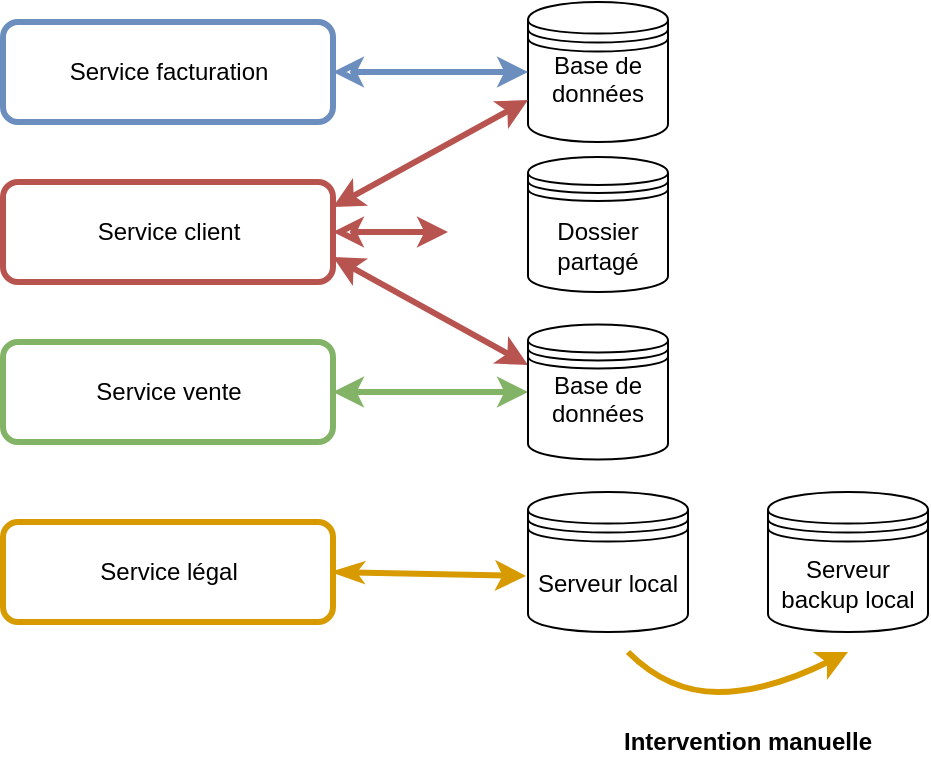 <mxfile version="20.3.0" type="github">
  <diagram id="JNVbgqYIRuARaCZmSSz4" name="Page-1">
    <mxGraphModel dx="1422" dy="724" grid="1" gridSize="10" guides="1" tooltips="1" connect="1" arrows="1" fold="1" page="1" pageScale="1" pageWidth="827" pageHeight="1169" math="0" shadow="0">
      <root>
        <mxCell id="0" />
        <mxCell id="1" parent="0" />
        <mxCell id="7YNZsPMPIIOZVxPNQjGd-8" value="&lt;div align=&quot;center&quot;&gt;Base de données&lt;/div&gt;&lt;div&gt;&lt;br&gt;&lt;/div&gt;" style="shape=datastore;whiteSpace=wrap;html=1;" parent="1" vertex="1">
          <mxGeometry x="280" y="65" width="70" height="70" as="geometry" />
        </mxCell>
        <mxCell id="7YNZsPMPIIOZVxPNQjGd-15" value="Service facturation" style="text;html=1;align=center;verticalAlign=middle;resizable=0;points=[];autosize=1;strokeColor=none;fillColor=none;" parent="1" vertex="1">
          <mxGeometry x="40" y="85" width="120" height="30" as="geometry" />
        </mxCell>
        <mxCell id="7YNZsPMPIIOZVxPNQjGd-16" value="Service client" style="text;html=1;align=center;verticalAlign=middle;resizable=0;points=[];autosize=1;strokeColor=none;fillColor=none;" parent="1" vertex="1">
          <mxGeometry x="50" y="165" width="100" height="30" as="geometry" />
        </mxCell>
        <mxCell id="7YNZsPMPIIOZVxPNQjGd-21" value="Service vente" style="text;html=1;align=center;verticalAlign=middle;resizable=0;points=[];autosize=1;strokeColor=none;fillColor=none;" parent="1" vertex="1">
          <mxGeometry x="50" y="245" width="100" height="30" as="geometry" />
        </mxCell>
        <mxCell id="7YNZsPMPIIOZVxPNQjGd-26" value="Dossier partagé" style="shape=datastore;whiteSpace=wrap;html=1;" parent="1" vertex="1">
          <mxGeometry x="280" y="142.5" width="70" height="67.5" as="geometry" />
        </mxCell>
        <mxCell id="7YNZsPMPIIOZVxPNQjGd-27" value="&lt;div&gt;Service légal&lt;/div&gt;" style="text;html=1;align=center;verticalAlign=middle;resizable=0;points=[];autosize=1;strokeColor=none;fillColor=none;" parent="1" vertex="1">
          <mxGeometry x="55" y="335" width="90" height="30" as="geometry" />
        </mxCell>
        <mxCell id="7YNZsPMPIIOZVxPNQjGd-30" value="" style="rounded=1;whiteSpace=wrap;html=1;fontFamily=Helvetica;fontSize=12;strokeWidth=3;fillColor=none;strokeColor=#6c8ebf;gradientColor=default;" parent="1" vertex="1">
          <mxGeometry x="17.5" y="75" width="165" height="50" as="geometry" />
        </mxCell>
        <mxCell id="7YNZsPMPIIOZVxPNQjGd-31" value="" style="endArrow=classic;html=1;rounded=0;fontFamily=Helvetica;fontSize=12;exitX=1;exitY=0.5;exitDx=0;exitDy=0;fillColor=#dae8fc;strokeColor=#6c8ebf;strokeWidth=3;startArrow=classic;startFill=0;" parent="1" source="7YNZsPMPIIOZVxPNQjGd-30" edge="1">
          <mxGeometry width="50" height="50" relative="1" as="geometry">
            <mxPoint x="222.5" y="99.5" as="sourcePoint" />
            <mxPoint x="280" y="100" as="targetPoint" />
          </mxGeometry>
        </mxCell>
        <mxCell id="7YNZsPMPIIOZVxPNQjGd-34" value="" style="rounded=1;whiteSpace=wrap;html=1;fontFamily=Helvetica;fontSize=12;strokeWidth=3;fillColor=none;strokeColor=#b85450;" parent="1" vertex="1">
          <mxGeometry x="17.5" y="155" width="165" height="50" as="geometry" />
        </mxCell>
        <mxCell id="7YNZsPMPIIOZVxPNQjGd-35" value="" style="endArrow=classic;html=1;rounded=0;fontFamily=Helvetica;fontSize=12;exitX=1;exitY=0.5;exitDx=0;exitDy=0;fillColor=#f8cecc;strokeColor=#b85450;strokeWidth=3;startArrow=classic;startFill=0;" parent="1" source="7YNZsPMPIIOZVxPNQjGd-34" edge="1">
          <mxGeometry width="50" height="50" relative="1" as="geometry">
            <mxPoint x="210" y="180" as="sourcePoint" />
            <mxPoint x="240" y="180" as="targetPoint" />
          </mxGeometry>
        </mxCell>
        <mxCell id="7YNZsPMPIIOZVxPNQjGd-38" value="" style="endArrow=classic;html=1;rounded=0;fontFamily=Helvetica;fontSize=12;fillColor=#f8cecc;strokeColor=#b85450;strokeWidth=3;exitX=1;exitY=0.25;exitDx=0;exitDy=0;startArrow=classic;startFill=1;entryX=0;entryY=0.7;entryDx=0;entryDy=0;" parent="1" source="7YNZsPMPIIOZVxPNQjGd-34" edge="1" target="7YNZsPMPIIOZVxPNQjGd-8">
          <mxGeometry width="50" height="50" relative="1" as="geometry">
            <mxPoint x="190" y="170" as="sourcePoint" />
            <mxPoint x="240" y="120" as="targetPoint" />
          </mxGeometry>
        </mxCell>
        <mxCell id="7YNZsPMPIIOZVxPNQjGd-39" value="" style="rounded=1;whiteSpace=wrap;html=1;fontFamily=Helvetica;fontSize=12;strokeWidth=3;fillColor=none;strokeColor=#82b366;" parent="1" vertex="1">
          <mxGeometry x="17.5" y="235" width="165" height="50" as="geometry" />
        </mxCell>
        <mxCell id="7YNZsPMPIIOZVxPNQjGd-40" value="" style="endArrow=classic;html=1;rounded=0;fontFamily=Helvetica;fontSize=12;exitX=1;exitY=0.5;exitDx=0;exitDy=0;fillColor=#d5e8d4;strokeColor=#82b366;strokeWidth=3;entryX=0;entryY=0.5;entryDx=0;entryDy=0;startArrow=classic;startFill=1;" parent="1" source="7YNZsPMPIIOZVxPNQjGd-39" edge="1" target="0Zbsp6dPXTorwxFJ3l86-3">
          <mxGeometry width="50" height="50" relative="1" as="geometry">
            <mxPoint x="210" y="260" as="sourcePoint" />
            <mxPoint x="240" y="260" as="targetPoint" />
          </mxGeometry>
        </mxCell>
        <mxCell id="7YNZsPMPIIOZVxPNQjGd-43" value="" style="endArrow=classic;html=1;rounded=0;fontFamily=Helvetica;fontSize=12;exitX=1;exitY=0.75;exitDx=0;exitDy=0;fillColor=#f8cecc;strokeColor=#b85450;strokeWidth=3;startArrow=classic;startFill=1;entryX=0;entryY=0.3;entryDx=0;entryDy=0;" parent="1" source="7YNZsPMPIIOZVxPNQjGd-34" edge="1" target="0Zbsp6dPXTorwxFJ3l86-3">
          <mxGeometry width="50" height="50" relative="1" as="geometry">
            <mxPoint x="190" y="210" as="sourcePoint" />
            <mxPoint x="240" y="240" as="targetPoint" />
          </mxGeometry>
        </mxCell>
        <mxCell id="7YNZsPMPIIOZVxPNQjGd-44" value="Serveur local" style="shape=datastore;whiteSpace=wrap;html=1;" parent="1" vertex="1">
          <mxGeometry x="280" y="310" width="80" height="70" as="geometry" />
        </mxCell>
        <mxCell id="7YNZsPMPIIOZVxPNQjGd-46" value="Serveur backup local" style="shape=datastore;whiteSpace=wrap;html=1;" parent="1" vertex="1">
          <mxGeometry x="400" y="310" width="80" height="70" as="geometry" />
        </mxCell>
        <mxCell id="7YNZsPMPIIOZVxPNQjGd-47" value="" style="rounded=1;whiteSpace=wrap;html=1;fontFamily=Helvetica;fontSize=12;strokeWidth=3;fillColor=none;strokeColor=#d79b00;" parent="1" vertex="1">
          <mxGeometry x="17.5" y="325" width="165" height="50" as="geometry" />
        </mxCell>
        <mxCell id="7YNZsPMPIIOZVxPNQjGd-48" value="" style="endArrow=classic;html=1;rounded=0;fontFamily=Helvetica;fontSize=12;exitX=1;exitY=0.5;exitDx=0;exitDy=0;fillColor=#ffe6cc;strokeColor=#d79b00;strokeWidth=3;startArrow=classicThin;startFill=1;entryX=-0.012;entryY=0.6;entryDx=0;entryDy=0;entryPerimeter=0;" parent="1" source="7YNZsPMPIIOZVxPNQjGd-47" edge="1" target="7YNZsPMPIIOZVxPNQjGd-44">
          <mxGeometry width="50" height="50" relative="1" as="geometry">
            <mxPoint x="210" y="350" as="sourcePoint" />
            <mxPoint x="240" y="350" as="targetPoint" />
          </mxGeometry>
        </mxCell>
        <mxCell id="7YNZsPMPIIOZVxPNQjGd-51" value="" style="curved=1;endArrow=classic;html=1;rounded=0;fontFamily=Helvetica;fontSize=12;strokeWidth=3;fillColor=#ffe6cc;strokeColor=#d79b00;" parent="1" edge="1">
          <mxGeometry width="50" height="50" relative="1" as="geometry">
            <mxPoint x="330" y="390" as="sourcePoint" />
            <mxPoint x="440" y="390" as="targetPoint" />
            <Array as="points">
              <mxPoint x="350" y="410" />
              <mxPoint x="400" y="410" />
            </Array>
          </mxGeometry>
        </mxCell>
        <mxCell id="7YNZsPMPIIOZVxPNQjGd-56" value="Intervention manuelle" style="text;html=1;strokeColor=none;fillColor=none;align=center;verticalAlign=middle;whiteSpace=wrap;rounded=0;fontFamily=Helvetica;fontSize=12;fontStyle=1" parent="1" vertex="1">
          <mxGeometry x="320" y="420" width="140" height="30" as="geometry" />
        </mxCell>
        <mxCell id="0Zbsp6dPXTorwxFJ3l86-3" value="&lt;div&gt;Base de données&lt;/div&gt;&lt;div&gt;&lt;br&gt;&lt;/div&gt;" style="shape=datastore;whiteSpace=wrap;html=1;" vertex="1" parent="1">
          <mxGeometry x="280" y="226.25" width="70" height="67.5" as="geometry" />
        </mxCell>
      </root>
    </mxGraphModel>
  </diagram>
</mxfile>
